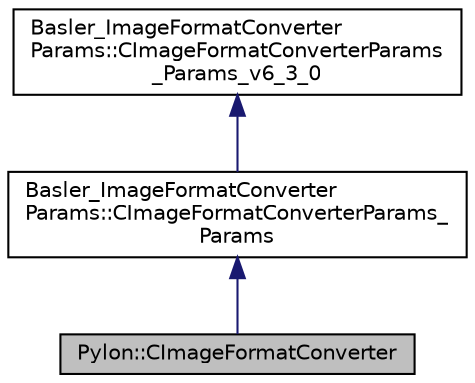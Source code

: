 digraph "Pylon::CImageFormatConverter"
{
  edge [fontname="Helvetica",fontsize="10",labelfontname="Helvetica",labelfontsize="10"];
  node [fontname="Helvetica",fontsize="10",shape=record];
  Node1 [label="Pylon::CImageFormatConverter",height=0.2,width=0.4,color="black", fillcolor="grey75", style="filled", fontcolor="black"];
  Node2 -> Node1 [dir="back",color="midnightblue",fontsize="10",style="solid",fontname="Helvetica"];
  Node2 [label="Basler_ImageFormatConverter\lParams::CImageFormatConverterParams_\lParams",height=0.2,width=0.4,color="black", fillcolor="white", style="filled",URL="$class_basler___image_format_converter_params_1_1_c_image_format_converter_params___params.html",tooltip="A parameter class containing all parameters as members that are available for Image Format Converter..."];
  Node3 -> Node2 [dir="back",color="midnightblue",fontsize="10",style="solid",fontname="Helvetica"];
  Node3 [label="Basler_ImageFormatConverter\lParams::CImageFormatConverterParams\l_Params_v6_3_0",height=0.2,width=0.4,color="black", fillcolor="white", style="filled",URL="$class_basler___image_format_converter_params_1_1_c_image_format_converter_params___params__v6__3__0.html",tooltip="A parameter class containing all parameters as members that are available for Image Format Converter..."];
}
